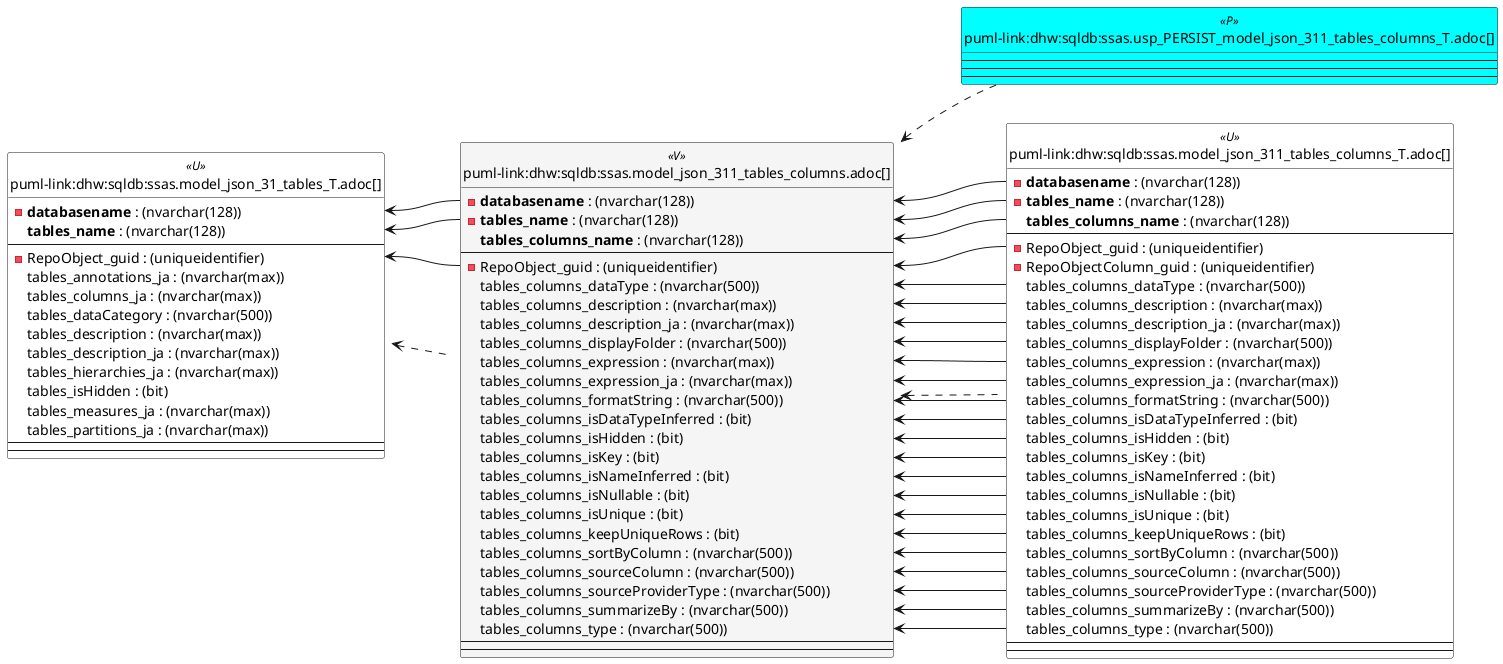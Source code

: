 @startuml
left to right direction
'top to bottom direction
hide circle
'avoide "." issues:
set namespaceSeparator none


skinparam class {
  BackgroundColor White
  BackgroundColor<<FN>> Yellow
  BackgroundColor<<FS>> Yellow
  BackgroundColor<<FT>> LightGray
  BackgroundColor<<IF>> Yellow
  BackgroundColor<<IS>> Yellow
  BackgroundColor<<P>> Aqua
  BackgroundColor<<PC>> Aqua
  BackgroundColor<<SN>> Yellow
  BackgroundColor<<SO>> SlateBlue
  BackgroundColor<<TF>> LightGray
  BackgroundColor<<TR>> Tomato
  BackgroundColor<<U>> White
  BackgroundColor<<V>> WhiteSmoke
  BackgroundColor<<X>> Aqua
  BackgroundColor<<external>> AliceBlue
}


entity "puml-link:dhw:sqldb:ssas.model_json_31_tables_T.adoc[]" as ssas.model_json_31_tables_T << U >> {
  - **databasename** : (nvarchar(128))
  **tables_name** : (nvarchar(128))
  --
  - RepoObject_guid : (uniqueidentifier)
  tables_annotations_ja : (nvarchar(max))
  tables_columns_ja : (nvarchar(max))
  tables_dataCategory : (nvarchar(500))
  tables_description : (nvarchar(max))
  tables_description_ja : (nvarchar(max))
  tables_hierarchies_ja : (nvarchar(max))
  tables_isHidden : (bit)
  tables_measures_ja : (nvarchar(max))
  tables_partitions_ja : (nvarchar(max))
  --
  --
}

entity "puml-link:dhw:sqldb:ssas.model_json_311_tables_columns.adoc[]" as ssas.model_json_311_tables_columns << V >> {
  - **databasename** : (nvarchar(128))
  - **tables_name** : (nvarchar(128))
  **tables_columns_name** : (nvarchar(128))
  --
  - RepoObject_guid : (uniqueidentifier)
  tables_columns_dataType : (nvarchar(500))
  tables_columns_description : (nvarchar(max))
  tables_columns_description_ja : (nvarchar(max))
  tables_columns_displayFolder : (nvarchar(500))
  tables_columns_expression : (nvarchar(max))
  tables_columns_expression_ja : (nvarchar(max))
  tables_columns_formatString : (nvarchar(500))
  tables_columns_isDataTypeInferred : (bit)
  tables_columns_isHidden : (bit)
  tables_columns_isKey : (bit)
  tables_columns_isNameInferred : (bit)
  tables_columns_isNullable : (bit)
  tables_columns_isUnique : (bit)
  tables_columns_keepUniqueRows : (bit)
  tables_columns_sortByColumn : (nvarchar(500))
  tables_columns_sourceColumn : (nvarchar(500))
  tables_columns_sourceProviderType : (nvarchar(500))
  tables_columns_summarizeBy : (nvarchar(500))
  tables_columns_type : (nvarchar(500))
  --
  --
}

entity "puml-link:dhw:sqldb:ssas.model_json_311_tables_columns_T.adoc[]" as ssas.model_json_311_tables_columns_T << U >> {
  - **databasename** : (nvarchar(128))
  - **tables_name** : (nvarchar(128))
  **tables_columns_name** : (nvarchar(128))
  --
  - RepoObject_guid : (uniqueidentifier)
  - RepoObjectColumn_guid : (uniqueidentifier)
  tables_columns_dataType : (nvarchar(500))
  tables_columns_description : (nvarchar(max))
  tables_columns_description_ja : (nvarchar(max))
  tables_columns_displayFolder : (nvarchar(500))
  tables_columns_expression : (nvarchar(max))
  tables_columns_expression_ja : (nvarchar(max))
  tables_columns_formatString : (nvarchar(500))
  tables_columns_isDataTypeInferred : (bit)
  tables_columns_isHidden : (bit)
  tables_columns_isKey : (bit)
  tables_columns_isNameInferred : (bit)
  tables_columns_isNullable : (bit)
  tables_columns_isUnique : (bit)
  tables_columns_keepUniqueRows : (bit)
  tables_columns_sortByColumn : (nvarchar(500))
  tables_columns_sourceColumn : (nvarchar(500))
  tables_columns_sourceProviderType : (nvarchar(500))
  tables_columns_summarizeBy : (nvarchar(500))
  tables_columns_type : (nvarchar(500))
  --
  --
}

entity "puml-link:dhw:sqldb:ssas.usp_PERSIST_model_json_311_tables_columns_T.adoc[]" as ssas.usp_PERSIST_model_json_311_tables_columns_T << P >> {
  --
  --
  --
}

ssas.model_json_31_tables_T <.. ssas.model_json_311_tables_columns
ssas.model_json_311_tables_columns <.. ssas.model_json_311_tables_columns_T
ssas.model_json_311_tables_columns <.. ssas.usp_PERSIST_model_json_311_tables_columns_T
"ssas.model_json_31_tables_T::databasename" <-- "ssas.model_json_311_tables_columns::databasename"
"ssas.model_json_31_tables_T::RepoObject_guid" <-- "ssas.model_json_311_tables_columns::RepoObject_guid"
"ssas.model_json_31_tables_T::tables_name" <-- "ssas.model_json_311_tables_columns::tables_name"
"ssas.model_json_311_tables_columns::databasename" <-- "ssas.model_json_311_tables_columns_T::databasename"
"ssas.model_json_311_tables_columns::RepoObject_guid" <-- "ssas.model_json_311_tables_columns_T::RepoObject_guid"
"ssas.model_json_311_tables_columns::tables_columns_dataType" <-- "ssas.model_json_311_tables_columns_T::tables_columns_dataType"
"ssas.model_json_311_tables_columns::tables_columns_description" <-- "ssas.model_json_311_tables_columns_T::tables_columns_description"
"ssas.model_json_311_tables_columns::tables_columns_description_ja" <-- "ssas.model_json_311_tables_columns_T::tables_columns_description_ja"
"ssas.model_json_311_tables_columns::tables_columns_displayFolder" <-- "ssas.model_json_311_tables_columns_T::tables_columns_displayFolder"
"ssas.model_json_311_tables_columns::tables_columns_expression" <-- "ssas.model_json_311_tables_columns_T::tables_columns_expression"
"ssas.model_json_311_tables_columns::tables_columns_expression_ja" <-- "ssas.model_json_311_tables_columns_T::tables_columns_expression_ja"
"ssas.model_json_311_tables_columns::tables_columns_formatString" <-- "ssas.model_json_311_tables_columns_T::tables_columns_formatString"
"ssas.model_json_311_tables_columns::tables_columns_isDataTypeInferred" <-- "ssas.model_json_311_tables_columns_T::tables_columns_isDataTypeInferred"
"ssas.model_json_311_tables_columns::tables_columns_isHidden" <-- "ssas.model_json_311_tables_columns_T::tables_columns_isHidden"
"ssas.model_json_311_tables_columns::tables_columns_isKey" <-- "ssas.model_json_311_tables_columns_T::tables_columns_isKey"
"ssas.model_json_311_tables_columns::tables_columns_isNameInferred" <-- "ssas.model_json_311_tables_columns_T::tables_columns_isNameInferred"
"ssas.model_json_311_tables_columns::tables_columns_isNullable" <-- "ssas.model_json_311_tables_columns_T::tables_columns_isNullable"
"ssas.model_json_311_tables_columns::tables_columns_isUnique" <-- "ssas.model_json_311_tables_columns_T::tables_columns_isUnique"
"ssas.model_json_311_tables_columns::tables_columns_keepUniqueRows" <-- "ssas.model_json_311_tables_columns_T::tables_columns_keepUniqueRows"
"ssas.model_json_311_tables_columns::tables_columns_name" <-- "ssas.model_json_311_tables_columns_T::tables_columns_name"
"ssas.model_json_311_tables_columns::tables_columns_sortByColumn" <-- "ssas.model_json_311_tables_columns_T::tables_columns_sortByColumn"
"ssas.model_json_311_tables_columns::tables_columns_sourceColumn" <-- "ssas.model_json_311_tables_columns_T::tables_columns_sourceColumn"
"ssas.model_json_311_tables_columns::tables_columns_sourceProviderType" <-- "ssas.model_json_311_tables_columns_T::tables_columns_sourceProviderType"
"ssas.model_json_311_tables_columns::tables_columns_summarizeBy" <-- "ssas.model_json_311_tables_columns_T::tables_columns_summarizeBy"
"ssas.model_json_311_tables_columns::tables_columns_type" <-- "ssas.model_json_311_tables_columns_T::tables_columns_type"
"ssas.model_json_311_tables_columns::tables_name" <-- "ssas.model_json_311_tables_columns_T::tables_name"
@enduml

